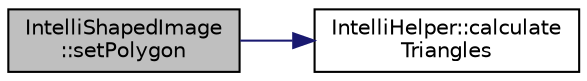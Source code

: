 digraph "IntelliShapedImage::setPolygon"
{
 // LATEX_PDF_SIZE
  edge [fontname="Helvetica",fontsize="10",labelfontname="Helvetica",labelfontsize="10"];
  node [fontname="Helvetica",fontsize="10",shape=record];
  rankdir="LR";
  Node1 [label="IntelliShapedImage\l::setPolygon",height=0.2,width=0.4,color="black", fillcolor="grey75", style="filled", fontcolor="black",tooltip="A function that sets the data of the visible Polygon."];
  Node1 -> Node2 [color="midnightblue",fontsize="10",style="solid",fontname="Helvetica"];
  Node2 [label="IntelliHelper::calculate\lTriangles",height=0.2,width=0.4,color="black", fillcolor="white", style="filled",URL="$namespace_intelli_helper.html#a214dc3624ba4562a03dc922e3dd7b617",tooltip="A function to split a polygon in its spanning traingles by using Meisters Theorem of graph theory by ..."];
}
